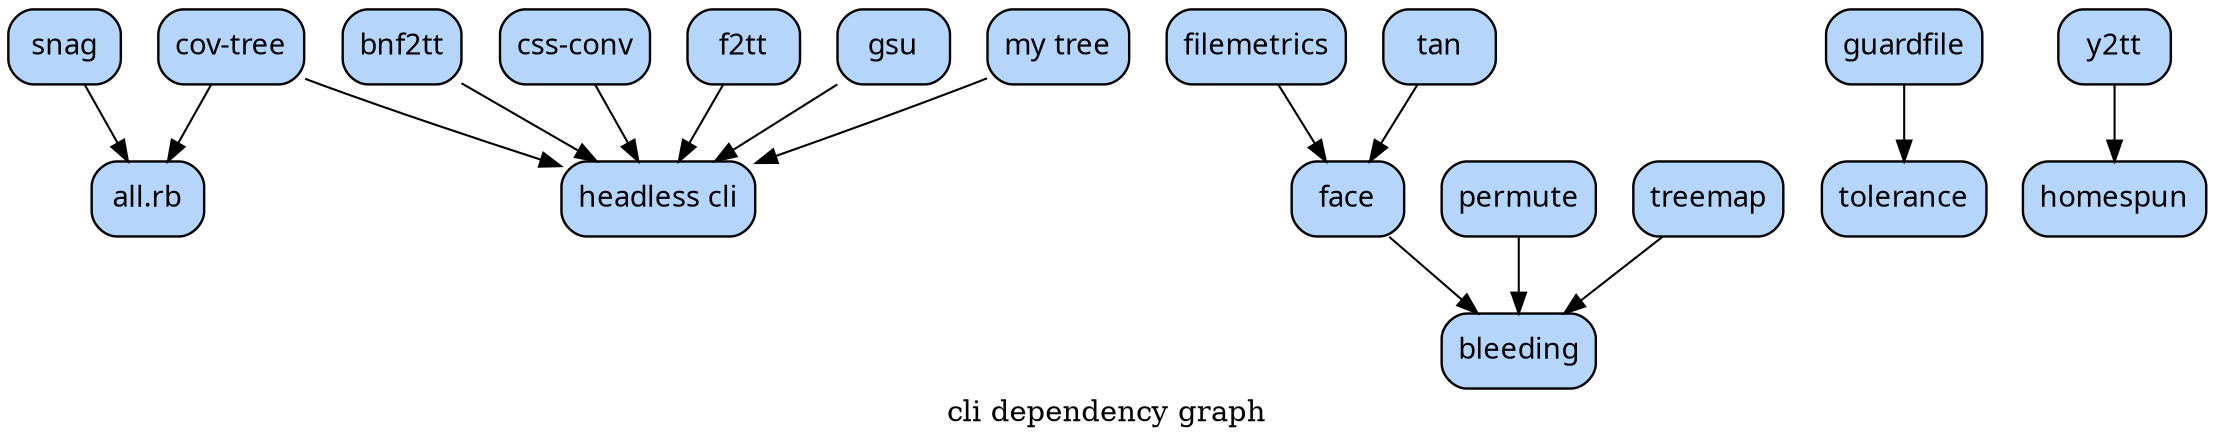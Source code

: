 # created by tan-man on 2013-01-30 16:31:11 UTC

digraph {

/*
  example stmt_list:
    foo -> bar
    biff -> baz

  example node_stmt:
    learn_c [label="learn C somehow"]
*/


label="cli dependency graph"

#                 blue : fillcolor="#b5d5fb"
#             finished : green
#                green : fillcolor="#79f233"


node [label="\N", style="filled", fillcolor="#b5d5fb", fontname="Futura", penwidth="1.1566", shape="Mrecord"]

all [label="all.rb"]
bleeding [label=bleeding]
bnf2tt [label=bnf2tt]
cov [label="cov-tree"]
css [label="css-conv"]
f2tt [label=f2tt]
face [label=face]
filemetrics [label=filemetrics]
gsu [label=gsu]
guardfile [label=guardfile]
headless [label="headless cli"]
homespun [label=homespun]
my [label="my tree"]
permute [label=permute]
snag [label=snag]
tan [label=tan]
treemap [label=treemap]
tolerance [label=tolerance]
y2tt [label=y2tt]
bnf2tt -> headless
cov -> all
cov -> headless
css -> headless
f2tt -> headless
face -> bleeding
filemetrics -> face
gsu -> headless
guardfile -> tolerance
my -> headless
permute -> bleeding
snag -> all
tan -> face
treemap -> bleeding
y2tt -> homespun
}
